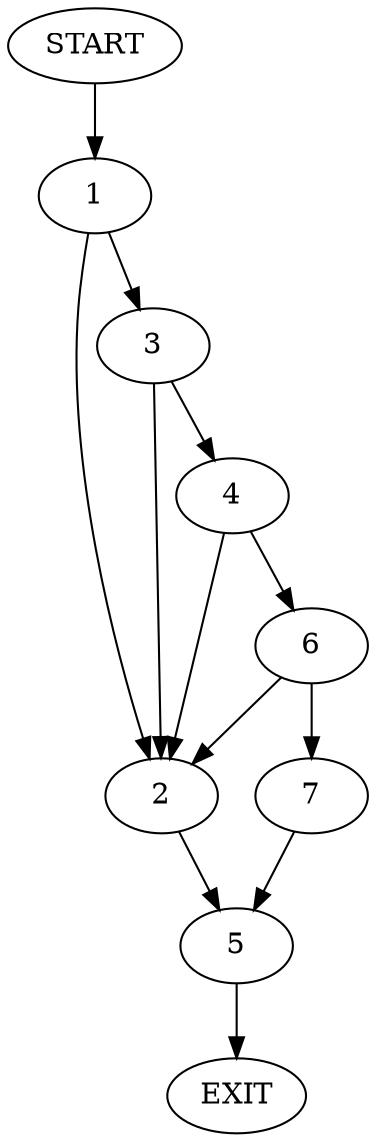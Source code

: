 digraph {
0 [label="START"]
8 [label="EXIT"]
0 -> 1
1 -> 2
1 -> 3
3 -> 2
3 -> 4
2 -> 5
4 -> 6
4 -> 2
6 -> 2
6 -> 7
7 -> 5
5 -> 8
}
